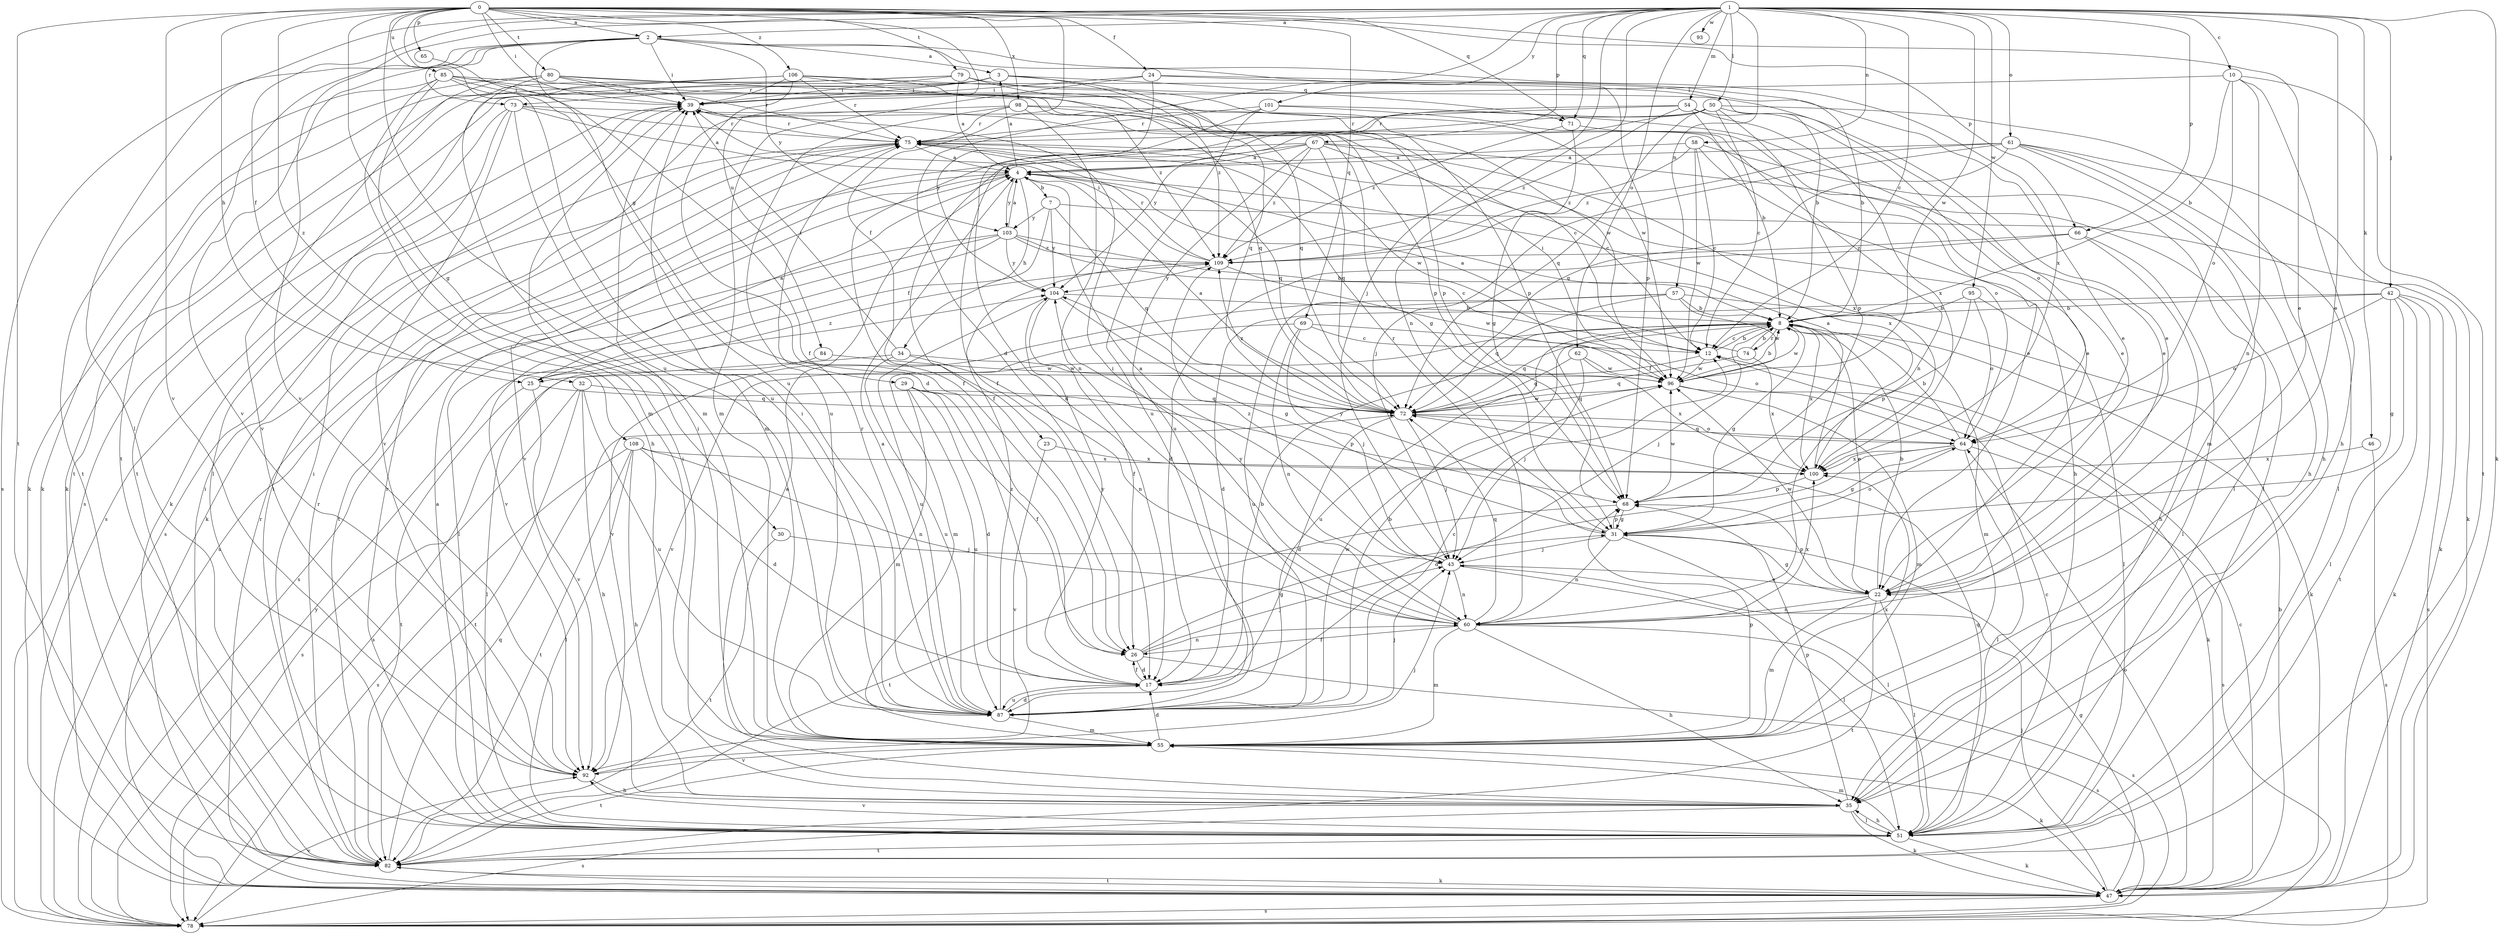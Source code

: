 strict digraph  {
0;
1;
2;
3;
4;
7;
8;
10;
12;
17;
22;
23;
24;
25;
26;
29;
30;
31;
32;
34;
35;
39;
42;
43;
46;
47;
50;
51;
54;
55;
57;
58;
60;
61;
62;
64;
65;
66;
67;
68;
69;
71;
72;
73;
74;
75;
78;
79;
80;
82;
84;
85;
87;
92;
93;
95;
96;
98;
100;
101;
103;
104;
106;
108;
109;
0 -> 2  [label=a];
0 -> 22  [label=e];
0 -> 23  [label=f];
0 -> 24  [label=f];
0 -> 29  [label=g];
0 -> 30  [label=g];
0 -> 32  [label=h];
0 -> 39  [label=i];
0 -> 65  [label=p];
0 -> 66  [label=p];
0 -> 69  [label=q];
0 -> 71  [label=q];
0 -> 79  [label=t];
0 -> 80  [label=t];
0 -> 82  [label=t];
0 -> 84  [label=u];
0 -> 85  [label=u];
0 -> 87  [label=u];
0 -> 92  [label=v];
0 -> 98  [label=x];
0 -> 106  [label=z];
0 -> 108  [label=z];
1 -> 2  [label=a];
1 -> 10  [label=c];
1 -> 12  [label=c];
1 -> 17  [label=d];
1 -> 22  [label=e];
1 -> 25  [label=f];
1 -> 42  [label=j];
1 -> 43  [label=j];
1 -> 46  [label=k];
1 -> 47  [label=k];
1 -> 50  [label=l];
1 -> 51  [label=l];
1 -> 54  [label=m];
1 -> 57  [label=n];
1 -> 58  [label=n];
1 -> 60  [label=n];
1 -> 61  [label=o];
1 -> 62  [label=o];
1 -> 66  [label=p];
1 -> 67  [label=p];
1 -> 71  [label=q];
1 -> 92  [label=v];
1 -> 93  [label=w];
1 -> 95  [label=w];
1 -> 96  [label=w];
1 -> 101  [label=y];
2 -> 3  [label=a];
2 -> 39  [label=i];
2 -> 68  [label=p];
2 -> 73  [label=r];
2 -> 78  [label=s];
2 -> 82  [label=t];
2 -> 87  [label=u];
2 -> 92  [label=v];
2 -> 100  [label=x];
2 -> 103  [label=y];
3 -> 39  [label=i];
3 -> 71  [label=q];
3 -> 72  [label=q];
3 -> 73  [label=r];
3 -> 78  [label=s];
3 -> 109  [label=z];
4 -> 3  [label=a];
4 -> 7  [label=b];
4 -> 34  [label=h];
4 -> 78  [label=s];
4 -> 82  [label=t];
4 -> 100  [label=x];
4 -> 103  [label=y];
7 -> 25  [label=f];
7 -> 47  [label=k];
7 -> 72  [label=q];
7 -> 103  [label=y];
7 -> 104  [label=y];
8 -> 12  [label=c];
8 -> 22  [label=e];
8 -> 31  [label=g];
8 -> 43  [label=j];
8 -> 55  [label=m];
8 -> 72  [label=q];
8 -> 74  [label=r];
8 -> 87  [label=u];
8 -> 92  [label=v];
8 -> 96  [label=w];
8 -> 100  [label=x];
10 -> 8  [label=b];
10 -> 35  [label=h];
10 -> 39  [label=i];
10 -> 60  [label=n];
10 -> 64  [label=o];
10 -> 82  [label=t];
12 -> 8  [label=b];
12 -> 25  [label=f];
12 -> 96  [label=w];
17 -> 8  [label=b];
17 -> 26  [label=f];
17 -> 87  [label=u];
17 -> 104  [label=y];
22 -> 8  [label=b];
22 -> 31  [label=g];
22 -> 51  [label=l];
22 -> 55  [label=m];
22 -> 60  [label=n];
22 -> 68  [label=p];
22 -> 82  [label=t];
22 -> 96  [label=w];
23 -> 92  [label=v];
23 -> 100  [label=x];
24 -> 8  [label=b];
24 -> 22  [label=e];
24 -> 39  [label=i];
24 -> 55  [label=m];
24 -> 104  [label=y];
25 -> 4  [label=a];
25 -> 68  [label=p];
25 -> 82  [label=t];
25 -> 92  [label=v];
25 -> 109  [label=z];
26 -> 17  [label=d];
26 -> 31  [label=g];
26 -> 43  [label=j];
26 -> 60  [label=n];
26 -> 78  [label=s];
29 -> 17  [label=d];
29 -> 26  [label=f];
29 -> 55  [label=m];
29 -> 72  [label=q];
29 -> 87  [label=u];
30 -> 43  [label=j];
30 -> 82  [label=t];
31 -> 43  [label=j];
31 -> 51  [label=l];
31 -> 60  [label=n];
31 -> 64  [label=o];
31 -> 68  [label=p];
31 -> 75  [label=r];
31 -> 104  [label=y];
32 -> 35  [label=h];
32 -> 72  [label=q];
32 -> 78  [label=s];
32 -> 82  [label=t];
32 -> 87  [label=u];
34 -> 39  [label=i];
34 -> 60  [label=n];
34 -> 78  [label=s];
34 -> 87  [label=u];
34 -> 96  [label=w];
35 -> 4  [label=a];
35 -> 39  [label=i];
35 -> 47  [label=k];
35 -> 51  [label=l];
35 -> 68  [label=p];
35 -> 78  [label=s];
39 -> 75  [label=r];
39 -> 78  [label=s];
42 -> 8  [label=b];
42 -> 17  [label=d];
42 -> 31  [label=g];
42 -> 47  [label=k];
42 -> 51  [label=l];
42 -> 64  [label=o];
42 -> 78  [label=s];
42 -> 82  [label=t];
43 -> 4  [label=a];
43 -> 22  [label=e];
43 -> 51  [label=l];
43 -> 60  [label=n];
43 -> 109  [label=z];
46 -> 78  [label=s];
46 -> 100  [label=x];
47 -> 8  [label=b];
47 -> 12  [label=c];
47 -> 31  [label=g];
47 -> 43  [label=j];
47 -> 64  [label=o];
47 -> 75  [label=r];
47 -> 78  [label=s];
47 -> 82  [label=t];
50 -> 12  [label=c];
50 -> 22  [label=e];
50 -> 26  [label=f];
50 -> 35  [label=h];
50 -> 68  [label=p];
50 -> 72  [label=q];
50 -> 75  [label=r];
50 -> 104  [label=y];
51 -> 4  [label=a];
51 -> 12  [label=c];
51 -> 35  [label=h];
51 -> 39  [label=i];
51 -> 47  [label=k];
51 -> 55  [label=m];
51 -> 72  [label=q];
51 -> 75  [label=r];
51 -> 82  [label=t];
51 -> 92  [label=v];
54 -> 8  [label=b];
54 -> 26  [label=f];
54 -> 64  [label=o];
54 -> 75  [label=r];
54 -> 100  [label=x];
54 -> 109  [label=z];
55 -> 17  [label=d];
55 -> 39  [label=i];
55 -> 47  [label=k];
55 -> 68  [label=p];
55 -> 82  [label=t];
55 -> 92  [label=v];
55 -> 100  [label=x];
57 -> 8  [label=b];
57 -> 47  [label=k];
57 -> 72  [label=q];
57 -> 87  [label=u];
57 -> 92  [label=v];
57 -> 96  [label=w];
58 -> 4  [label=a];
58 -> 12  [label=c];
58 -> 35  [label=h];
58 -> 51  [label=l];
58 -> 96  [label=w];
58 -> 109  [label=z];
60 -> 26  [label=f];
60 -> 35  [label=h];
60 -> 39  [label=i];
60 -> 55  [label=m];
60 -> 72  [label=q];
60 -> 78  [label=s];
60 -> 100  [label=x];
60 -> 104  [label=y];
61 -> 4  [label=a];
61 -> 35  [label=h];
61 -> 43  [label=j];
61 -> 47  [label=k];
61 -> 51  [label=l];
61 -> 55  [label=m];
61 -> 72  [label=q];
61 -> 109  [label=z];
62 -> 43  [label=j];
62 -> 72  [label=q];
62 -> 96  [label=w];
62 -> 100  [label=x];
64 -> 8  [label=b];
64 -> 17  [label=d];
64 -> 31  [label=g];
64 -> 51  [label=l];
64 -> 72  [label=q];
64 -> 78  [label=s];
64 -> 100  [label=x];
65 -> 26  [label=f];
66 -> 17  [label=d];
66 -> 35  [label=h];
66 -> 51  [label=l];
66 -> 109  [label=z];
67 -> 4  [label=a];
67 -> 12  [label=c];
67 -> 26  [label=f];
67 -> 51  [label=l];
67 -> 72  [label=q];
67 -> 87  [label=u];
67 -> 92  [label=v];
67 -> 100  [label=x];
67 -> 109  [label=z];
68 -> 31  [label=g];
68 -> 82  [label=t];
68 -> 96  [label=w];
69 -> 12  [label=c];
69 -> 43  [label=j];
69 -> 55  [label=m];
69 -> 60  [label=n];
69 -> 64  [label=o];
71 -> 22  [label=e];
71 -> 31  [label=g];
71 -> 109  [label=z];
72 -> 4  [label=a];
72 -> 17  [label=d];
72 -> 43  [label=j];
72 -> 64  [label=o];
72 -> 96  [label=w];
72 -> 109  [label=z];
73 -> 4  [label=a];
73 -> 31  [label=g];
73 -> 47  [label=k];
73 -> 51  [label=l];
73 -> 55  [label=m];
73 -> 75  [label=r];
73 -> 92  [label=v];
74 -> 4  [label=a];
74 -> 8  [label=b];
74 -> 72  [label=q];
74 -> 100  [label=x];
75 -> 4  [label=a];
75 -> 47  [label=k];
75 -> 64  [label=o];
75 -> 72  [label=q];
75 -> 78  [label=s];
75 -> 96  [label=w];
78 -> 92  [label=v];
78 -> 104  [label=y];
79 -> 4  [label=a];
79 -> 39  [label=i];
79 -> 47  [label=k];
79 -> 68  [label=p];
79 -> 82  [label=t];
79 -> 96  [label=w];
80 -> 22  [label=e];
80 -> 39  [label=i];
80 -> 47  [label=k];
80 -> 55  [label=m];
80 -> 68  [label=p];
80 -> 75  [label=r];
80 -> 92  [label=v];
82 -> 39  [label=i];
82 -> 47  [label=k];
82 -> 72  [label=q];
82 -> 75  [label=r];
84 -> 51  [label=l];
84 -> 96  [label=w];
85 -> 35  [label=h];
85 -> 39  [label=i];
85 -> 55  [label=m];
85 -> 68  [label=p];
85 -> 72  [label=q];
85 -> 82  [label=t];
85 -> 87  [label=u];
85 -> 109  [label=z];
87 -> 4  [label=a];
87 -> 8  [label=b];
87 -> 12  [label=c];
87 -> 17  [label=d];
87 -> 39  [label=i];
87 -> 43  [label=j];
87 -> 55  [label=m];
87 -> 75  [label=r];
87 -> 96  [label=w];
87 -> 109  [label=z];
92 -> 35  [label=h];
92 -> 43  [label=j];
95 -> 8  [label=b];
95 -> 51  [label=l];
95 -> 64  [label=o];
95 -> 68  [label=p];
96 -> 8  [label=b];
96 -> 39  [label=i];
96 -> 47  [label=k];
96 -> 55  [label=m];
96 -> 72  [label=q];
98 -> 12  [label=c];
98 -> 22  [label=e];
98 -> 60  [label=n];
98 -> 75  [label=r];
98 -> 82  [label=t];
98 -> 87  [label=u];
100 -> 4  [label=a];
100 -> 68  [label=p];
101 -> 17  [label=d];
101 -> 22  [label=e];
101 -> 60  [label=n];
101 -> 75  [label=r];
101 -> 87  [label=u];
103 -> 4  [label=a];
103 -> 8  [label=b];
103 -> 12  [label=c];
103 -> 51  [label=l];
103 -> 78  [label=s];
103 -> 92  [label=v];
103 -> 104  [label=y];
103 -> 109  [label=z];
104 -> 8  [label=b];
104 -> 26  [label=f];
104 -> 31  [label=g];
104 -> 87  [label=u];
106 -> 8  [label=b];
106 -> 17  [label=d];
106 -> 39  [label=i];
106 -> 47  [label=k];
106 -> 72  [label=q];
106 -> 75  [label=r];
106 -> 82  [label=t];
106 -> 96  [label=w];
108 -> 17  [label=d];
108 -> 35  [label=h];
108 -> 51  [label=l];
108 -> 60  [label=n];
108 -> 78  [label=s];
108 -> 82  [label=t];
108 -> 100  [label=x];
109 -> 39  [label=i];
109 -> 75  [label=r];
109 -> 96  [label=w];
109 -> 104  [label=y];
}
